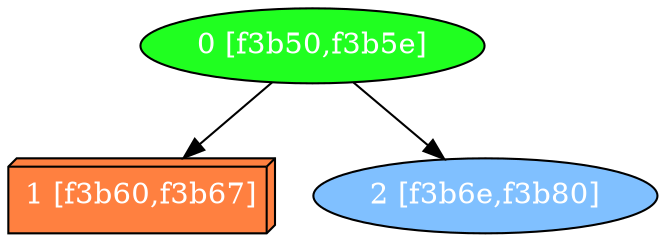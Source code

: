 diGraph libnss3{
	libnss3_0  [style=filled fillcolor="#20FF20" fontcolor="#ffffff" shape=oval label="0 [f3b50,f3b5e]"]
	libnss3_1  [style=filled fillcolor="#FF8040" fontcolor="#ffffff" shape=box3d label="1 [f3b60,f3b67]"]
	libnss3_2  [style=filled fillcolor="#80C0FF" fontcolor="#ffffff" shape=oval label="2 [f3b6e,f3b80]"]

	libnss3_0 -> libnss3_1
	libnss3_0 -> libnss3_2
}